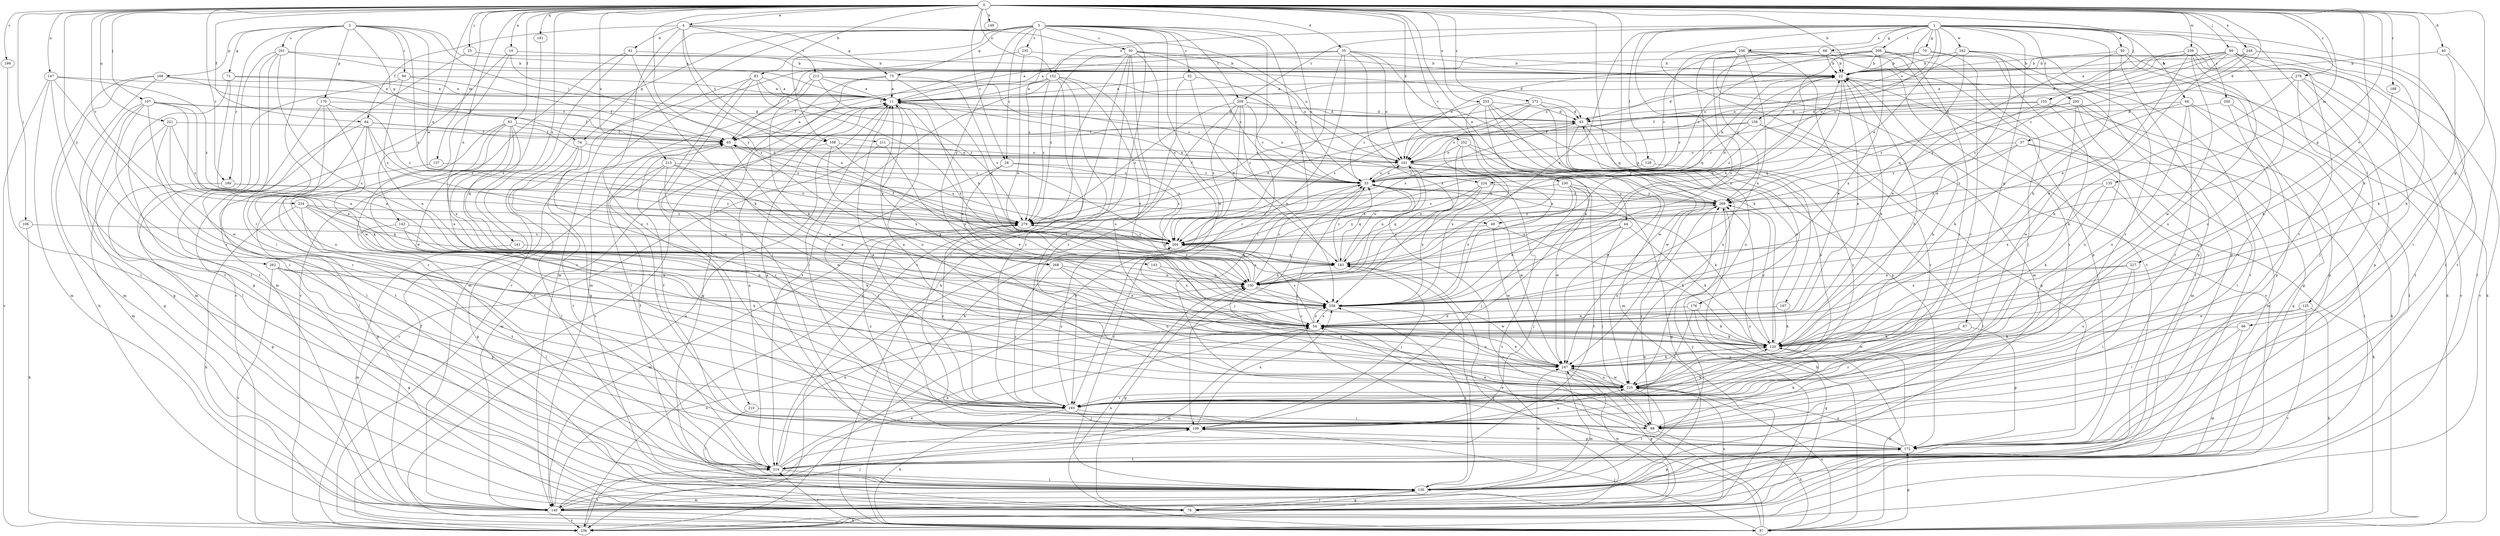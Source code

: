 strict digraph  {
0;
1;
2;
3;
4;
10;
11;
22;
25;
28;
30;
32;
33;
35;
37;
40;
41;
43;
44;
49;
50;
54;
63;
64;
65;
66;
67;
68;
70;
71;
74;
75;
76;
83;
84;
87;
94;
98;
99;
103;
106;
107;
108;
109;
120;
125;
128;
130;
135;
137;
140;
141;
142;
143;
147;
149;
150;
152;
158;
161;
167;
168;
170;
172;
176;
181;
183;
188;
189;
193;
199;
200;
201;
204;
205;
206;
209;
210;
211;
213;
214;
215;
221;
224;
225;
227;
230;
234;
235;
236;
239;
242;
247;
248;
252;
253;
256;
258;
262;
268;
269;
272;
278;
279;
0 -> 4  [label=a];
0 -> 10  [label=a];
0 -> 22  [label=b];
0 -> 25  [label=c];
0 -> 28  [label=c];
0 -> 35  [label=d];
0 -> 37  [label=d];
0 -> 40  [label=d];
0 -> 44  [label=e];
0 -> 63  [label=f];
0 -> 64  [label=f];
0 -> 66  [label=g];
0 -> 83  [label=h];
0 -> 99  [label=j];
0 -> 103  [label=j];
0 -> 106  [label=j];
0 -> 107  [label=j];
0 -> 120  [label=k];
0 -> 135  [label=m];
0 -> 137  [label=m];
0 -> 141  [label=n];
0 -> 142  [label=n];
0 -> 143  [label=n];
0 -> 147  [label=n];
0 -> 149  [label=n];
0 -> 152  [label=o];
0 -> 167  [label=p];
0 -> 176  [label=q];
0 -> 181  [label=q];
0 -> 183  [label=q];
0 -> 188  [label=r];
0 -> 189  [label=r];
0 -> 199  [label=s];
0 -> 215  [label=u];
0 -> 221  [label=u];
0 -> 227  [label=v];
0 -> 230  [label=v];
0 -> 234  [label=v];
0 -> 239  [label=w];
0 -> 248  [label=x];
0 -> 252  [label=x];
0 -> 253  [label=x];
0 -> 262  [label=y];
0 -> 268  [label=y];
0 -> 272  [label=z];
0 -> 278  [label=z];
1 -> 49  [label=e];
1 -> 50  [label=e];
1 -> 67  [label=g];
1 -> 68  [label=g];
1 -> 70  [label=g];
1 -> 84  [label=h];
1 -> 120  [label=k];
1 -> 125  [label=l];
1 -> 128  [label=l];
1 -> 130  [label=l];
1 -> 140  [label=m];
1 -> 150  [label=n];
1 -> 152  [label=o];
1 -> 158  [label=o];
1 -> 200  [label=s];
1 -> 205  [label=t];
1 -> 206  [label=t];
1 -> 209  [label=t];
1 -> 224  [label=u];
1 -> 242  [label=w];
1 -> 256  [label=x];
1 -> 258  [label=x];
2 -> 11  [label=a];
2 -> 71  [label=g];
2 -> 74  [label=g];
2 -> 94  [label=i];
2 -> 108  [label=j];
2 -> 168  [label=p];
2 -> 170  [label=p];
2 -> 189  [label=r];
2 -> 193  [label=r];
2 -> 201  [label=s];
2 -> 204  [label=s];
2 -> 49  [label=w];
3 -> 28  [label=c];
3 -> 30  [label=c];
3 -> 32  [label=c];
3 -> 33  [label=c];
3 -> 74  [label=g];
3 -> 75  [label=g];
3 -> 87  [label=h];
3 -> 98  [label=i];
3 -> 108  [label=j];
3 -> 140  [label=m];
3 -> 193  [label=r];
3 -> 209  [label=t];
3 -> 235  [label=v];
3 -> 236  [label=v];
3 -> 247  [label=w];
3 -> 268  [label=y];
3 -> 279  [label=z];
4 -> 41  [label=d];
4 -> 64  [label=f];
4 -> 75  [label=g];
4 -> 150  [label=n];
4 -> 161  [label=o];
4 -> 210  [label=t];
4 -> 211  [label=t];
4 -> 213  [label=t];
10 -> 22  [label=b];
10 -> 140  [label=m];
10 -> 193  [label=r];
10 -> 204  [label=s];
11 -> 43  [label=d];
11 -> 54  [label=e];
11 -> 98  [label=i];
11 -> 224  [label=u];
11 -> 225  [label=u];
11 -> 236  [label=v];
22 -> 11  [label=a];
22 -> 43  [label=d];
22 -> 54  [label=e];
22 -> 140  [label=m];
22 -> 183  [label=q];
22 -> 204  [label=s];
22 -> 214  [label=t];
25 -> 22  [label=b];
25 -> 236  [label=v];
28 -> 33  [label=c];
28 -> 54  [label=e];
28 -> 98  [label=i];
28 -> 204  [label=s];
30 -> 22  [label=b];
30 -> 33  [label=c];
30 -> 161  [label=o];
30 -> 193  [label=r];
30 -> 204  [label=s];
30 -> 214  [label=t];
30 -> 225  [label=u];
30 -> 236  [label=v];
30 -> 279  [label=z];
32 -> 11  [label=a];
32 -> 33  [label=c];
32 -> 183  [label=q];
32 -> 193  [label=r];
33 -> 22  [label=b];
33 -> 65  [label=f];
33 -> 109  [label=j];
33 -> 120  [label=k];
33 -> 161  [label=o];
33 -> 183  [label=q];
33 -> 204  [label=s];
33 -> 247  [label=w];
33 -> 269  [label=y];
35 -> 11  [label=a];
35 -> 22  [label=b];
35 -> 65  [label=f];
35 -> 120  [label=k];
35 -> 161  [label=o];
35 -> 204  [label=s];
35 -> 236  [label=v];
35 -> 258  [label=x];
37 -> 98  [label=i];
37 -> 130  [label=l];
37 -> 161  [label=o];
37 -> 269  [label=y];
37 -> 279  [label=z];
40 -> 22  [label=b];
40 -> 120  [label=k];
40 -> 130  [label=l];
41 -> 22  [label=b];
41 -> 120  [label=k];
41 -> 140  [label=m];
41 -> 236  [label=v];
43 -> 65  [label=f];
43 -> 193  [label=r];
43 -> 204  [label=s];
43 -> 225  [label=u];
43 -> 247  [label=w];
44 -> 98  [label=i];
44 -> 109  [label=j];
44 -> 120  [label=k];
44 -> 150  [label=n];
44 -> 204  [label=s];
49 -> 120  [label=k];
49 -> 204  [label=s];
49 -> 247  [label=w];
50 -> 22  [label=b];
50 -> 54  [label=e];
50 -> 76  [label=g];
50 -> 87  [label=h];
50 -> 172  [label=p];
54 -> 120  [label=k];
54 -> 140  [label=m];
54 -> 204  [label=s];
54 -> 258  [label=x];
63 -> 54  [label=e];
63 -> 65  [label=f];
63 -> 183  [label=q];
63 -> 193  [label=r];
63 -> 214  [label=t];
63 -> 247  [label=w];
63 -> 258  [label=x];
63 -> 279  [label=z];
64 -> 65  [label=f];
64 -> 130  [label=l];
64 -> 150  [label=n];
64 -> 161  [label=o];
64 -> 193  [label=r];
64 -> 214  [label=t];
64 -> 279  [label=z];
65 -> 11  [label=a];
65 -> 54  [label=e];
65 -> 161  [label=o];
66 -> 98  [label=i];
66 -> 120  [label=k];
66 -> 140  [label=m];
67 -> 120  [label=k];
67 -> 172  [label=p];
67 -> 193  [label=r];
67 -> 247  [label=w];
68 -> 22  [label=b];
68 -> 33  [label=c];
68 -> 172  [label=p];
68 -> 214  [label=t];
68 -> 236  [label=v];
68 -> 258  [label=x];
70 -> 22  [label=b];
70 -> 161  [label=o];
70 -> 172  [label=p];
70 -> 193  [label=r];
71 -> 11  [label=a];
71 -> 54  [label=e];
71 -> 65  [label=f];
71 -> 214  [label=t];
74 -> 130  [label=l];
74 -> 161  [label=o];
74 -> 193  [label=r];
74 -> 214  [label=t];
75 -> 11  [label=a];
75 -> 76  [label=g];
75 -> 109  [label=j];
75 -> 183  [label=q];
75 -> 204  [label=s];
76 -> 130  [label=l];
76 -> 225  [label=u];
76 -> 247  [label=w];
76 -> 269  [label=y];
83 -> 11  [label=a];
83 -> 76  [label=g];
83 -> 109  [label=j];
83 -> 225  [label=u];
83 -> 258  [label=x];
83 -> 279  [label=z];
84 -> 43  [label=d];
84 -> 87  [label=h];
84 -> 120  [label=k];
84 -> 172  [label=p];
84 -> 193  [label=r];
84 -> 225  [label=u];
87 -> 11  [label=a];
87 -> 33  [label=c];
87 -> 109  [label=j];
87 -> 150  [label=n];
87 -> 172  [label=p];
87 -> 183  [label=q];
87 -> 214  [label=t];
87 -> 225  [label=u];
94 -> 11  [label=a];
94 -> 65  [label=f];
94 -> 140  [label=m];
94 -> 204  [label=s];
98 -> 54  [label=e];
98 -> 87  [label=h];
98 -> 120  [label=k];
98 -> 269  [label=y];
99 -> 22  [label=b];
99 -> 43  [label=d];
99 -> 54  [label=e];
99 -> 98  [label=i];
99 -> 161  [label=o];
99 -> 193  [label=r];
99 -> 204  [label=s];
99 -> 225  [label=u];
99 -> 236  [label=v];
103 -> 43  [label=d];
103 -> 65  [label=f];
103 -> 120  [label=k];
103 -> 172  [label=p];
103 -> 269  [label=y];
106 -> 87  [label=h];
106 -> 204  [label=s];
107 -> 43  [label=d];
107 -> 54  [label=e];
107 -> 65  [label=f];
107 -> 76  [label=g];
107 -> 98  [label=i];
107 -> 130  [label=l];
107 -> 247  [label=w];
107 -> 258  [label=x];
108 -> 140  [label=m];
108 -> 161  [label=o];
108 -> 204  [label=s];
108 -> 258  [label=x];
109 -> 65  [label=f];
109 -> 172  [label=p];
109 -> 225  [label=u];
109 -> 258  [label=x];
109 -> 279  [label=z];
120 -> 22  [label=b];
120 -> 43  [label=d];
120 -> 87  [label=h];
120 -> 247  [label=w];
120 -> 269  [label=y];
125 -> 54  [label=e];
125 -> 87  [label=h];
125 -> 98  [label=i];
125 -> 236  [label=v];
128 -> 33  [label=c];
128 -> 130  [label=l];
130 -> 33  [label=c];
130 -> 76  [label=g];
130 -> 140  [label=m];
130 -> 172  [label=p];
130 -> 247  [label=w];
130 -> 258  [label=x];
130 -> 269  [label=y];
135 -> 87  [label=h];
135 -> 120  [label=k];
135 -> 258  [label=x];
135 -> 269  [label=y];
137 -> 33  [label=c];
137 -> 76  [label=g];
140 -> 54  [label=e];
140 -> 65  [label=f];
140 -> 87  [label=h];
140 -> 109  [label=j];
140 -> 236  [label=v];
140 -> 258  [label=x];
141 -> 140  [label=m];
141 -> 183  [label=q];
142 -> 120  [label=k];
142 -> 130  [label=l];
142 -> 204  [label=s];
143 -> 150  [label=n];
143 -> 258  [label=x];
147 -> 11  [label=a];
147 -> 140  [label=m];
147 -> 193  [label=r];
147 -> 214  [label=t];
147 -> 236  [label=v];
147 -> 279  [label=z];
150 -> 33  [label=c];
150 -> 76  [label=g];
150 -> 204  [label=s];
150 -> 247  [label=w];
150 -> 258  [label=x];
150 -> 279  [label=z];
152 -> 11  [label=a];
152 -> 54  [label=e];
152 -> 65  [label=f];
152 -> 98  [label=i];
152 -> 193  [label=r];
152 -> 214  [label=t];
152 -> 258  [label=x];
152 -> 279  [label=z];
158 -> 33  [label=c];
158 -> 65  [label=f];
158 -> 161  [label=o];
158 -> 172  [label=p];
158 -> 193  [label=r];
161 -> 33  [label=c];
161 -> 76  [label=g];
161 -> 150  [label=n];
161 -> 236  [label=v];
167 -> 54  [label=e];
167 -> 120  [label=k];
168 -> 11  [label=a];
168 -> 65  [label=f];
168 -> 76  [label=g];
168 -> 87  [label=h];
168 -> 140  [label=m];
170 -> 43  [label=d];
170 -> 130  [label=l];
170 -> 225  [label=u];
170 -> 247  [label=w];
170 -> 279  [label=z];
172 -> 11  [label=a];
172 -> 33  [label=c];
172 -> 54  [label=e];
172 -> 214  [label=t];
172 -> 225  [label=u];
172 -> 269  [label=y];
176 -> 54  [label=e];
176 -> 76  [label=g];
176 -> 120  [label=k];
176 -> 193  [label=r];
181 -> 258  [label=x];
183 -> 22  [label=b];
183 -> 33  [label=c];
183 -> 109  [label=j];
183 -> 130  [label=l];
183 -> 150  [label=n];
183 -> 161  [label=o];
188 -> 120  [label=k];
189 -> 76  [label=g];
189 -> 269  [label=y];
189 -> 279  [label=z];
193 -> 11  [label=a];
193 -> 87  [label=h];
193 -> 98  [label=i];
193 -> 109  [label=j];
193 -> 120  [label=k];
193 -> 204  [label=s];
193 -> 279  [label=z];
199 -> 130  [label=l];
200 -> 43  [label=d];
200 -> 130  [label=l];
200 -> 193  [label=r];
201 -> 22  [label=b];
201 -> 43  [label=d];
201 -> 76  [label=g];
201 -> 98  [label=i];
201 -> 130  [label=l];
201 -> 258  [label=x];
204 -> 65  [label=f];
204 -> 183  [label=q];
204 -> 269  [label=y];
205 -> 43  [label=d];
205 -> 76  [label=g];
205 -> 140  [label=m];
205 -> 225  [label=u];
205 -> 247  [label=w];
205 -> 269  [label=y];
206 -> 11  [label=a];
206 -> 22  [label=b];
206 -> 33  [label=c];
206 -> 109  [label=j];
206 -> 130  [label=l];
206 -> 150  [label=n];
206 -> 193  [label=r];
206 -> 258  [label=x];
209 -> 33  [label=c];
209 -> 43  [label=d];
209 -> 87  [label=h];
209 -> 204  [label=s];
209 -> 236  [label=v];
209 -> 258  [label=x];
209 -> 279  [label=z];
210 -> 98  [label=i];
210 -> 130  [label=l];
211 -> 161  [label=o];
211 -> 236  [label=v];
211 -> 258  [label=x];
213 -> 11  [label=a];
213 -> 33  [label=c];
213 -> 120  [label=k];
213 -> 130  [label=l];
213 -> 150  [label=n];
213 -> 161  [label=o];
214 -> 11  [label=a];
214 -> 54  [label=e];
214 -> 65  [label=f];
214 -> 109  [label=j];
214 -> 130  [label=l];
214 -> 150  [label=n];
215 -> 33  [label=c];
215 -> 54  [label=e];
215 -> 76  [label=g];
215 -> 98  [label=i];
215 -> 247  [label=w];
215 -> 279  [label=z];
221 -> 65  [label=f];
221 -> 120  [label=k];
221 -> 140  [label=m];
221 -> 193  [label=r];
221 -> 279  [label=z];
224 -> 183  [label=q];
224 -> 204  [label=s];
224 -> 258  [label=x];
224 -> 269  [label=y];
225 -> 11  [label=a];
225 -> 22  [label=b];
225 -> 130  [label=l];
225 -> 150  [label=n];
225 -> 193  [label=r];
225 -> 247  [label=w];
227 -> 98  [label=i];
227 -> 150  [label=n];
227 -> 225  [label=u];
227 -> 258  [label=x];
230 -> 109  [label=j];
230 -> 214  [label=t];
230 -> 247  [label=w];
230 -> 258  [label=x];
230 -> 269  [label=y];
230 -> 279  [label=z];
234 -> 87  [label=h];
234 -> 120  [label=k];
234 -> 183  [label=q];
234 -> 204  [label=s];
234 -> 214  [label=t];
234 -> 279  [label=z];
235 -> 22  [label=b];
235 -> 140  [label=m];
235 -> 150  [label=n];
236 -> 214  [label=t];
239 -> 11  [label=a];
239 -> 22  [label=b];
239 -> 150  [label=n];
239 -> 161  [label=o];
239 -> 214  [label=t];
239 -> 225  [label=u];
239 -> 236  [label=v];
239 -> 247  [label=w];
242 -> 22  [label=b];
242 -> 54  [label=e];
242 -> 87  [label=h];
242 -> 161  [label=o];
242 -> 183  [label=q];
242 -> 193  [label=r];
247 -> 11  [label=a];
247 -> 22  [label=b];
247 -> 54  [label=e];
247 -> 76  [label=g];
247 -> 98  [label=i];
247 -> 120  [label=k];
247 -> 140  [label=m];
247 -> 225  [label=u];
248 -> 22  [label=b];
248 -> 33  [label=c];
248 -> 98  [label=i];
248 -> 120  [label=k];
248 -> 161  [label=o];
252 -> 150  [label=n];
252 -> 161  [label=o];
252 -> 247  [label=w];
252 -> 258  [label=x];
252 -> 269  [label=y];
253 -> 33  [label=c];
253 -> 43  [label=d];
253 -> 54  [label=e];
253 -> 140  [label=m];
253 -> 172  [label=p];
253 -> 225  [label=u];
253 -> 258  [label=x];
256 -> 22  [label=b];
256 -> 54  [label=e];
256 -> 65  [label=f];
256 -> 98  [label=i];
256 -> 183  [label=q];
256 -> 258  [label=x];
256 -> 269  [label=y];
256 -> 279  [label=z];
258 -> 54  [label=e];
258 -> 225  [label=u];
262 -> 76  [label=g];
262 -> 120  [label=k];
262 -> 150  [label=n];
262 -> 172  [label=p];
262 -> 236  [label=v];
268 -> 54  [label=e];
268 -> 150  [label=n];
268 -> 193  [label=r];
268 -> 225  [label=u];
269 -> 11  [label=a];
269 -> 87  [label=h];
269 -> 225  [label=u];
269 -> 279  [label=z];
272 -> 43  [label=d];
272 -> 150  [label=n];
272 -> 204  [label=s];
272 -> 225  [label=u];
272 -> 247  [label=w];
272 -> 279  [label=z];
278 -> 11  [label=a];
278 -> 109  [label=j];
278 -> 120  [label=k];
278 -> 172  [label=p];
278 -> 214  [label=t];
279 -> 22  [label=b];
279 -> 43  [label=d];
279 -> 140  [label=m];
279 -> 183  [label=q];
279 -> 204  [label=s];
}
